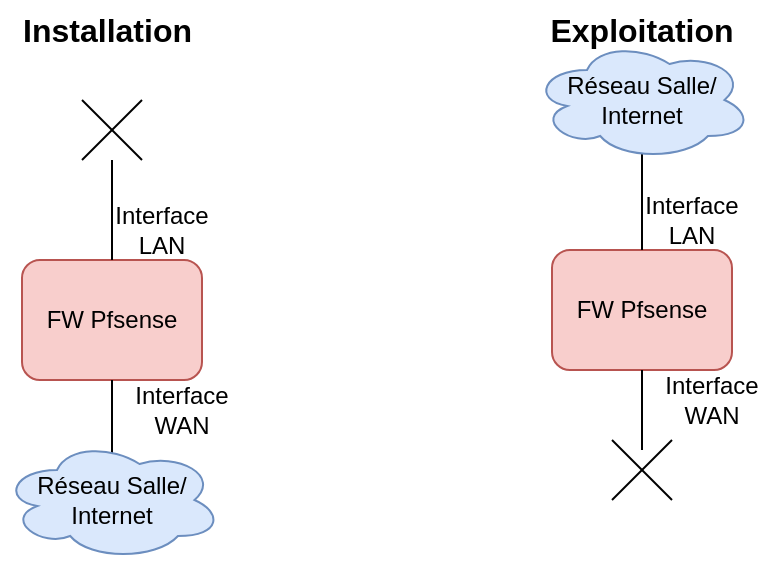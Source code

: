 <mxfile version="26.1.1">
  <diagram name="Page-1" id="5pegUGzBkxTatFUZJCeD">
    <mxGraphModel dx="838" dy="526" grid="1" gridSize="10" guides="1" tooltips="1" connect="1" arrows="1" fold="1" page="1" pageScale="1" pageWidth="827" pageHeight="1169" math="0" shadow="0">
      <root>
        <mxCell id="0" />
        <mxCell id="1" parent="0" />
        <mxCell id="qy5jtCKpWgy2IZuLILKW-4" value="FW Pfsense" style="rounded=1;whiteSpace=wrap;html=1;fillColor=#f8cecc;strokeColor=#b85450;" parent="1" vertex="1">
          <mxGeometry x="220" y="190" width="90" height="60" as="geometry" />
        </mxCell>
        <mxCell id="qy5jtCKpWgy2IZuLILKW-6" value="Interface WAN" style="text;html=1;align=center;verticalAlign=middle;whiteSpace=wrap;rounded=0;" parent="1" vertex="1">
          <mxGeometry x="270" y="250" width="60" height="30" as="geometry" />
        </mxCell>
        <mxCell id="qy5jtCKpWgy2IZuLILKW-7" value="Interface LAN" style="text;html=1;align=center;verticalAlign=middle;whiteSpace=wrap;rounded=0;" parent="1" vertex="1">
          <mxGeometry x="260" y="160" width="60" height="30" as="geometry" />
        </mxCell>
        <mxCell id="qy5jtCKpWgy2IZuLILKW-11" value="" style="group" parent="1" vertex="1" connectable="0">
          <mxGeometry x="250" y="110" width="30" height="30" as="geometry" />
        </mxCell>
        <mxCell id="qy5jtCKpWgy2IZuLILKW-8" value="" style="endArrow=none;html=1;rounded=0;" parent="qy5jtCKpWgy2IZuLILKW-11" edge="1">
          <mxGeometry width="50" height="50" relative="1" as="geometry">
            <mxPoint y="30" as="sourcePoint" />
            <mxPoint x="30" as="targetPoint" />
          </mxGeometry>
        </mxCell>
        <mxCell id="qy5jtCKpWgy2IZuLILKW-10" value="" style="endArrow=none;html=1;rounded=0;" parent="qy5jtCKpWgy2IZuLILKW-11" edge="1">
          <mxGeometry width="50" height="50" relative="1" as="geometry">
            <mxPoint as="sourcePoint" />
            <mxPoint x="30" y="30" as="targetPoint" />
          </mxGeometry>
        </mxCell>
        <mxCell id="qy5jtCKpWgy2IZuLILKW-12" value="" style="endArrow=none;html=1;rounded=0;exitX=0.5;exitY=0;exitDx=0;exitDy=0;" parent="1" source="qy5jtCKpWgy2IZuLILKW-4" edge="1">
          <mxGeometry width="50" height="50" relative="1" as="geometry">
            <mxPoint x="390" y="280" as="sourcePoint" />
            <mxPoint x="265" y="140" as="targetPoint" />
          </mxGeometry>
        </mxCell>
        <mxCell id="qy5jtCKpWgy2IZuLILKW-13" value="" style="endArrow=none;html=1;rounded=0;exitX=0.5;exitY=1;exitDx=0;exitDy=0;" parent="1" source="qy5jtCKpWgy2IZuLILKW-4" edge="1">
          <mxGeometry width="50" height="50" relative="1" as="geometry">
            <mxPoint x="390" y="280" as="sourcePoint" />
            <mxPoint x="265" y="290" as="targetPoint" />
          </mxGeometry>
        </mxCell>
        <mxCell id="qy5jtCKpWgy2IZuLILKW-1" value="Réseau Salle/&lt;br&gt;Internet" style="ellipse;shape=cloud;whiteSpace=wrap;html=1;fillColor=#dae8fc;strokeColor=#6c8ebf;" parent="1" vertex="1">
          <mxGeometry x="210" y="280" width="110" height="60" as="geometry" />
        </mxCell>
        <mxCell id="qy5jtCKpWgy2IZuLILKW-16" value="&lt;font style=&quot;font-size: 16px;&quot;&gt;&lt;b&gt;Installation&amp;nbsp;&lt;/b&gt;&lt;/font&gt;" style="text;html=1;align=center;verticalAlign=middle;whiteSpace=wrap;rounded=0;" parent="1" vertex="1">
          <mxGeometry x="210" y="60" width="110" height="30" as="geometry" />
        </mxCell>
        <mxCell id="qy5jtCKpWgy2IZuLILKW-17" value="&lt;font style=&quot;font-size: 16px;&quot;&gt;&lt;b&gt;Exploitation&lt;/b&gt;&lt;/font&gt;" style="text;html=1;align=center;verticalAlign=middle;whiteSpace=wrap;rounded=0;" parent="1" vertex="1">
          <mxGeometry x="475" y="60" width="110" height="30" as="geometry" />
        </mxCell>
        <mxCell id="qy5jtCKpWgy2IZuLILKW-18" value="FW Pfsense" style="rounded=1;whiteSpace=wrap;html=1;fillColor=#f8cecc;strokeColor=#b85450;" parent="1" vertex="1">
          <mxGeometry x="485" y="185" width="90" height="60" as="geometry" />
        </mxCell>
        <mxCell id="qy5jtCKpWgy2IZuLILKW-19" value="Interface WAN" style="text;html=1;align=center;verticalAlign=middle;whiteSpace=wrap;rounded=0;" parent="1" vertex="1">
          <mxGeometry x="535" y="245" width="60" height="30" as="geometry" />
        </mxCell>
        <mxCell id="qy5jtCKpWgy2IZuLILKW-20" value="Interface LAN" style="text;html=1;align=center;verticalAlign=middle;whiteSpace=wrap;rounded=0;" parent="1" vertex="1">
          <mxGeometry x="525" y="155" width="60" height="30" as="geometry" />
        </mxCell>
        <mxCell id="qy5jtCKpWgy2IZuLILKW-21" value="" style="group" parent="1" vertex="1" connectable="0">
          <mxGeometry x="515" y="280" width="30" height="30" as="geometry" />
        </mxCell>
        <mxCell id="qy5jtCKpWgy2IZuLILKW-22" value="" style="endArrow=none;html=1;rounded=0;" parent="qy5jtCKpWgy2IZuLILKW-21" edge="1">
          <mxGeometry width="50" height="50" relative="1" as="geometry">
            <mxPoint y="30" as="sourcePoint" />
            <mxPoint x="30" as="targetPoint" />
          </mxGeometry>
        </mxCell>
        <mxCell id="qy5jtCKpWgy2IZuLILKW-23" value="" style="endArrow=none;html=1;rounded=0;" parent="qy5jtCKpWgy2IZuLILKW-21" edge="1">
          <mxGeometry width="50" height="50" relative="1" as="geometry">
            <mxPoint as="sourcePoint" />
            <mxPoint x="30" y="30" as="targetPoint" />
          </mxGeometry>
        </mxCell>
        <mxCell id="qy5jtCKpWgy2IZuLILKW-24" value="" style="endArrow=none;html=1;rounded=0;exitX=0.5;exitY=0;exitDx=0;exitDy=0;" parent="1" source="qy5jtCKpWgy2IZuLILKW-18" edge="1">
          <mxGeometry width="50" height="50" relative="1" as="geometry">
            <mxPoint x="655" y="275" as="sourcePoint" />
            <mxPoint x="530" y="135" as="targetPoint" />
          </mxGeometry>
        </mxCell>
        <mxCell id="qy5jtCKpWgy2IZuLILKW-25" value="" style="endArrow=none;html=1;rounded=0;exitX=0.5;exitY=1;exitDx=0;exitDy=0;" parent="1" source="qy5jtCKpWgy2IZuLILKW-18" edge="1">
          <mxGeometry width="50" height="50" relative="1" as="geometry">
            <mxPoint x="655" y="275" as="sourcePoint" />
            <mxPoint x="530" y="285" as="targetPoint" />
          </mxGeometry>
        </mxCell>
        <mxCell id="qy5jtCKpWgy2IZuLILKW-26" value="Réseau Salle/&lt;br&gt;Internet" style="ellipse;shape=cloud;whiteSpace=wrap;html=1;fillColor=#dae8fc;strokeColor=#6c8ebf;" parent="1" vertex="1">
          <mxGeometry x="475" y="80" width="110" height="60" as="geometry" />
        </mxCell>
      </root>
    </mxGraphModel>
  </diagram>
</mxfile>
